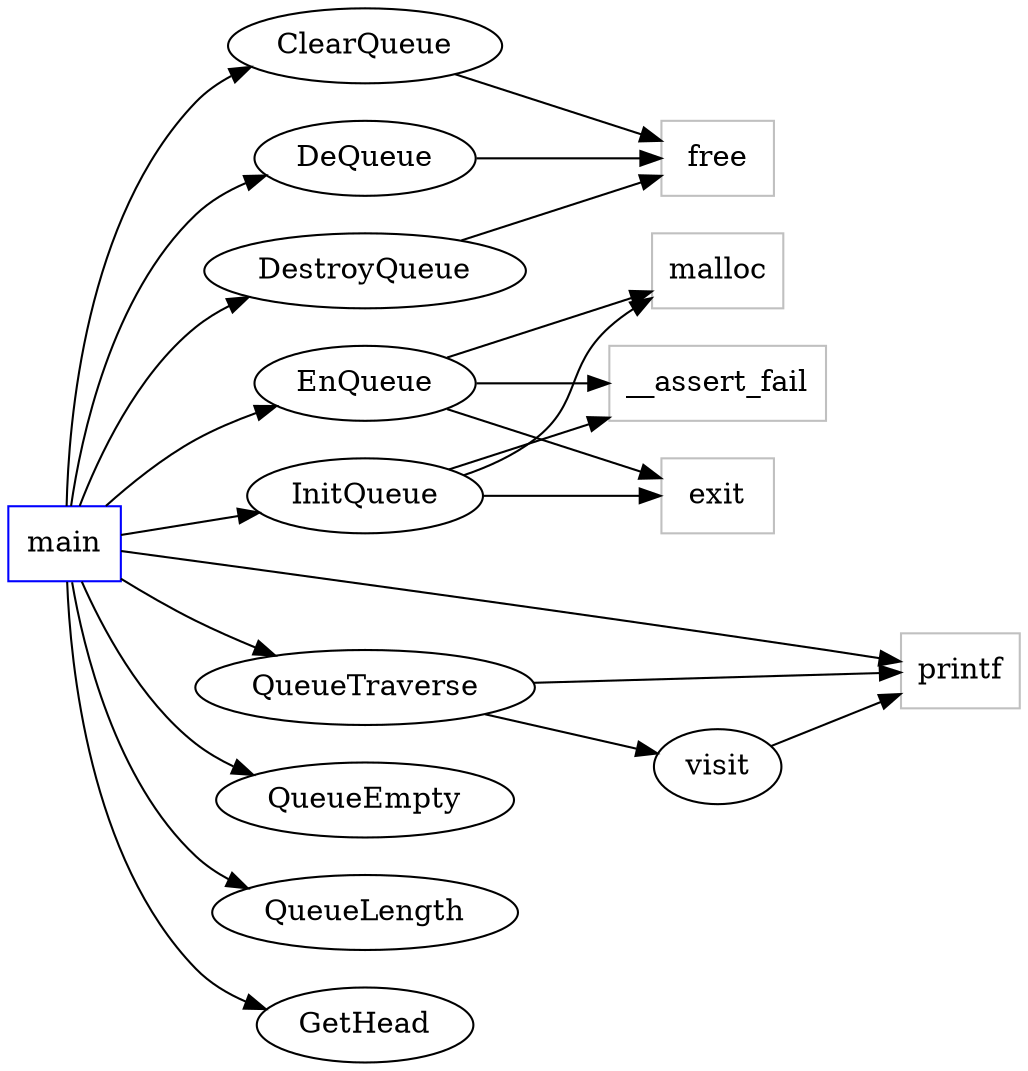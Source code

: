 digraph functioncalls {
rankdir=LR;

main [shape="box", color=blue];
free [shape="box", color=grey];
ClearQueue -> free;
free [shape="box", color=grey];
DeQueue -> free;
free [shape="box", color=grey];
DestroyQueue -> free;
malloc [shape="box", color=grey];
EnQueue -> malloc;
__assert_fail [shape="box", color=grey];
EnQueue -> __assert_fail;
exit [shape="box", color=grey];
EnQueue -> exit;
malloc [shape="box", color=grey];
InitQueue -> malloc;
__assert_fail [shape="box", color=grey];
InitQueue -> __assert_fail;
exit [shape="box", color=grey];
InitQueue -> exit;
QueueTraverse -> visit;
printf [shape="box", color=grey];
QueueTraverse -> printf;
main -> InitQueue;
printf [shape="box", color=grey];
main -> printf;
main -> QueueEmpty;
main -> QueueLength;
main -> EnQueue;
main -> QueueTraverse;
main -> GetHead;
main -> DeQueue;
main -> ClearQueue;
main -> DestroyQueue;
printf [shape="box", color=grey];
visit -> printf;
}
